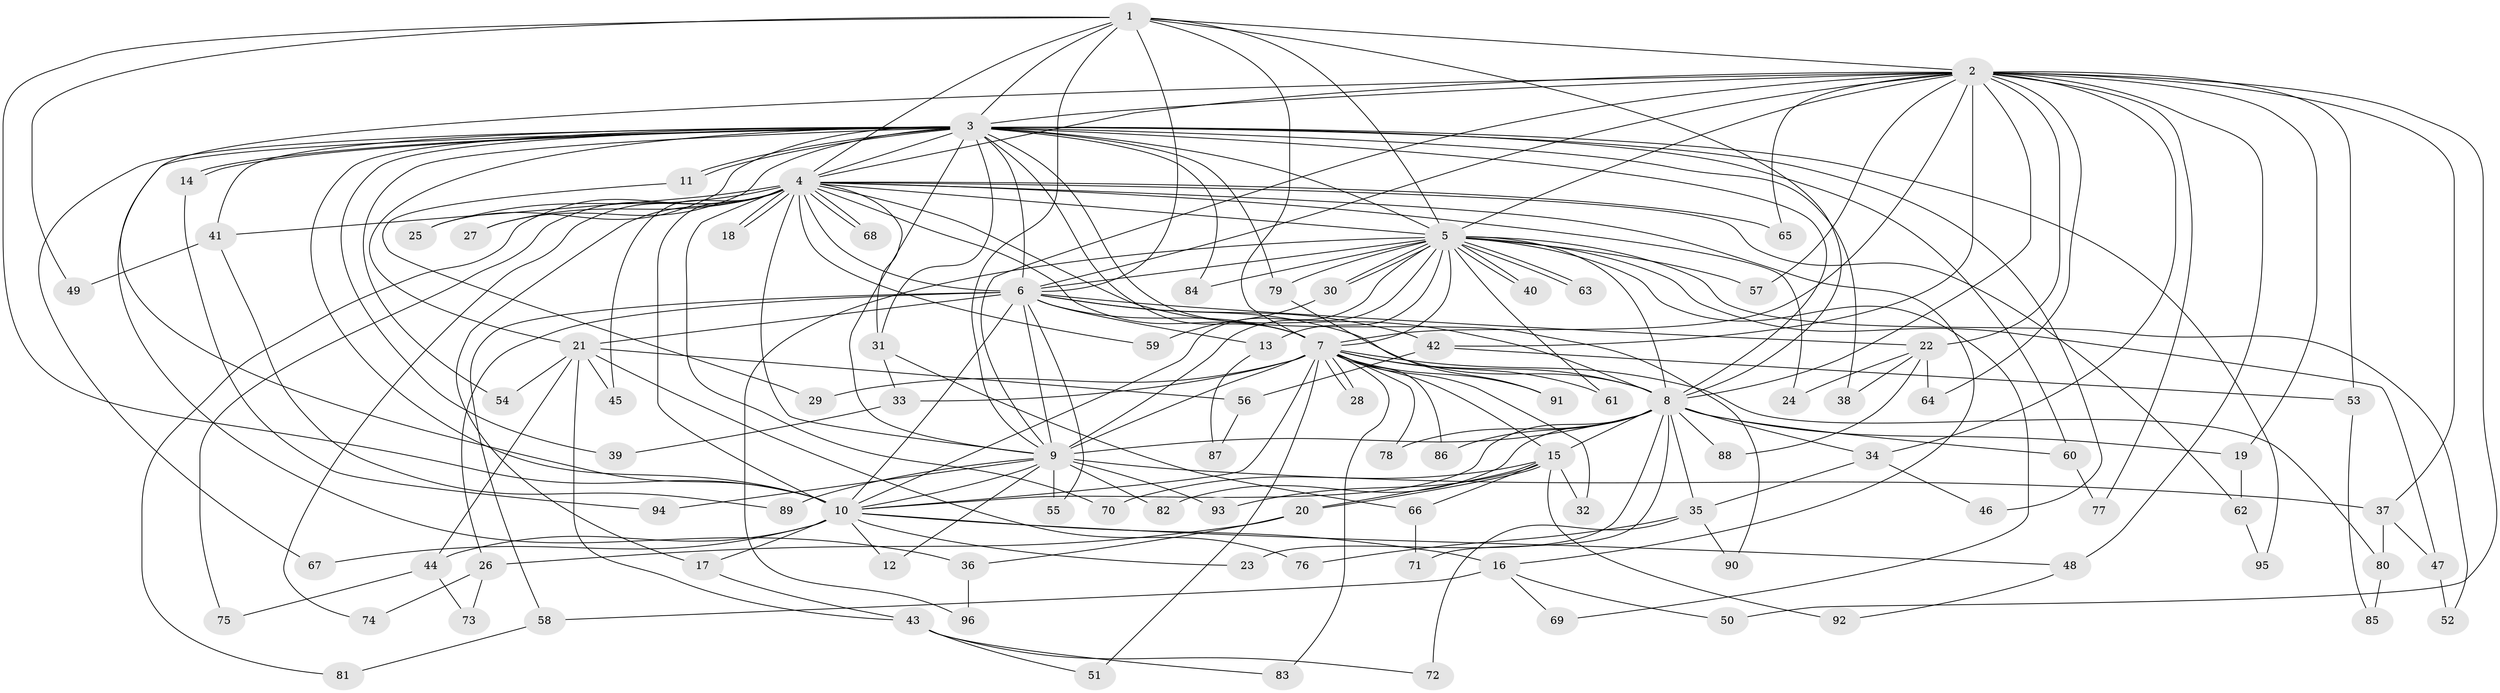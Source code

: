 // coarse degree distribution, {9: 0.034482758620689655, 15: 0.034482758620689655, 16: 0.06896551724137931, 13: 0.06896551724137931, 12: 0.06896551724137931, 17: 0.034482758620689655, 7: 0.06896551724137931, 4: 0.10344827586206896, 6: 0.06896551724137931, 10: 0.034482758620689655, 5: 0.1724137931034483, 1: 0.034482758620689655, 2: 0.034482758620689655, 3: 0.1724137931034483}
// Generated by graph-tools (version 1.1) at 2025/49/03/04/25 22:49:35]
// undirected, 96 vertices, 217 edges
graph export_dot {
  node [color=gray90,style=filled];
  1;
  2;
  3;
  4;
  5;
  6;
  7;
  8;
  9;
  10;
  11;
  12;
  13;
  14;
  15;
  16;
  17;
  18;
  19;
  20;
  21;
  22;
  23;
  24;
  25;
  26;
  27;
  28;
  29;
  30;
  31;
  32;
  33;
  34;
  35;
  36;
  37;
  38;
  39;
  40;
  41;
  42;
  43;
  44;
  45;
  46;
  47;
  48;
  49;
  50;
  51;
  52;
  53;
  54;
  55;
  56;
  57;
  58;
  59;
  60;
  61;
  62;
  63;
  64;
  65;
  66;
  67;
  68;
  69;
  70;
  71;
  72;
  73;
  74;
  75;
  76;
  77;
  78;
  79;
  80;
  81;
  82;
  83;
  84;
  85;
  86;
  87;
  88;
  89;
  90;
  91;
  92;
  93;
  94;
  95;
  96;
  1 -- 2;
  1 -- 3;
  1 -- 4;
  1 -- 5;
  1 -- 6;
  1 -- 7;
  1 -- 8;
  1 -- 9;
  1 -- 10;
  1 -- 49;
  2 -- 3;
  2 -- 4;
  2 -- 5;
  2 -- 6;
  2 -- 7;
  2 -- 8;
  2 -- 9;
  2 -- 10;
  2 -- 19;
  2 -- 22;
  2 -- 34;
  2 -- 37;
  2 -- 42;
  2 -- 48;
  2 -- 50;
  2 -- 53;
  2 -- 57;
  2 -- 64;
  2 -- 65;
  2 -- 77;
  3 -- 4;
  3 -- 5;
  3 -- 6;
  3 -- 7;
  3 -- 8;
  3 -- 9;
  3 -- 10;
  3 -- 11;
  3 -- 11;
  3 -- 14;
  3 -- 14;
  3 -- 21;
  3 -- 25;
  3 -- 27;
  3 -- 31;
  3 -- 36;
  3 -- 38;
  3 -- 39;
  3 -- 41;
  3 -- 46;
  3 -- 54;
  3 -- 60;
  3 -- 67;
  3 -- 79;
  3 -- 84;
  3 -- 90;
  3 -- 95;
  4 -- 5;
  4 -- 6;
  4 -- 7;
  4 -- 8;
  4 -- 9;
  4 -- 10;
  4 -- 16;
  4 -- 17;
  4 -- 18;
  4 -- 18;
  4 -- 24;
  4 -- 25;
  4 -- 27;
  4 -- 31;
  4 -- 41;
  4 -- 45;
  4 -- 59;
  4 -- 62;
  4 -- 65;
  4 -- 68;
  4 -- 68;
  4 -- 70;
  4 -- 74;
  4 -- 75;
  4 -- 81;
  5 -- 6;
  5 -- 7;
  5 -- 8;
  5 -- 9;
  5 -- 10;
  5 -- 13;
  5 -- 30;
  5 -- 30;
  5 -- 40;
  5 -- 40;
  5 -- 47;
  5 -- 52;
  5 -- 57;
  5 -- 61;
  5 -- 63;
  5 -- 63;
  5 -- 69;
  5 -- 79;
  5 -- 84;
  5 -- 96;
  6 -- 7;
  6 -- 8;
  6 -- 9;
  6 -- 10;
  6 -- 13;
  6 -- 21;
  6 -- 22;
  6 -- 26;
  6 -- 42;
  6 -- 55;
  6 -- 58;
  7 -- 8;
  7 -- 9;
  7 -- 10;
  7 -- 15;
  7 -- 28;
  7 -- 28;
  7 -- 29;
  7 -- 32;
  7 -- 33;
  7 -- 51;
  7 -- 61;
  7 -- 78;
  7 -- 80;
  7 -- 83;
  7 -- 86;
  7 -- 91;
  8 -- 9;
  8 -- 10;
  8 -- 15;
  8 -- 19;
  8 -- 23;
  8 -- 34;
  8 -- 35;
  8 -- 60;
  8 -- 71;
  8 -- 78;
  8 -- 82;
  8 -- 86;
  8 -- 88;
  9 -- 10;
  9 -- 12;
  9 -- 37;
  9 -- 55;
  9 -- 82;
  9 -- 89;
  9 -- 93;
  9 -- 94;
  10 -- 12;
  10 -- 16;
  10 -- 17;
  10 -- 23;
  10 -- 44;
  10 -- 48;
  10 -- 67;
  11 -- 29;
  13 -- 87;
  14 -- 94;
  15 -- 20;
  15 -- 20;
  15 -- 32;
  15 -- 66;
  15 -- 70;
  15 -- 92;
  15 -- 93;
  16 -- 50;
  16 -- 58;
  16 -- 69;
  17 -- 43;
  19 -- 62;
  20 -- 26;
  20 -- 36;
  21 -- 43;
  21 -- 44;
  21 -- 45;
  21 -- 54;
  21 -- 56;
  21 -- 76;
  22 -- 24;
  22 -- 38;
  22 -- 64;
  22 -- 88;
  26 -- 73;
  26 -- 74;
  30 -- 59;
  31 -- 33;
  31 -- 66;
  33 -- 39;
  34 -- 35;
  34 -- 46;
  35 -- 72;
  35 -- 76;
  35 -- 90;
  36 -- 96;
  37 -- 47;
  37 -- 80;
  41 -- 49;
  41 -- 89;
  42 -- 53;
  42 -- 56;
  43 -- 51;
  43 -- 72;
  43 -- 83;
  44 -- 73;
  44 -- 75;
  47 -- 52;
  48 -- 92;
  53 -- 85;
  56 -- 87;
  58 -- 81;
  60 -- 77;
  62 -- 95;
  66 -- 71;
  79 -- 91;
  80 -- 85;
}
